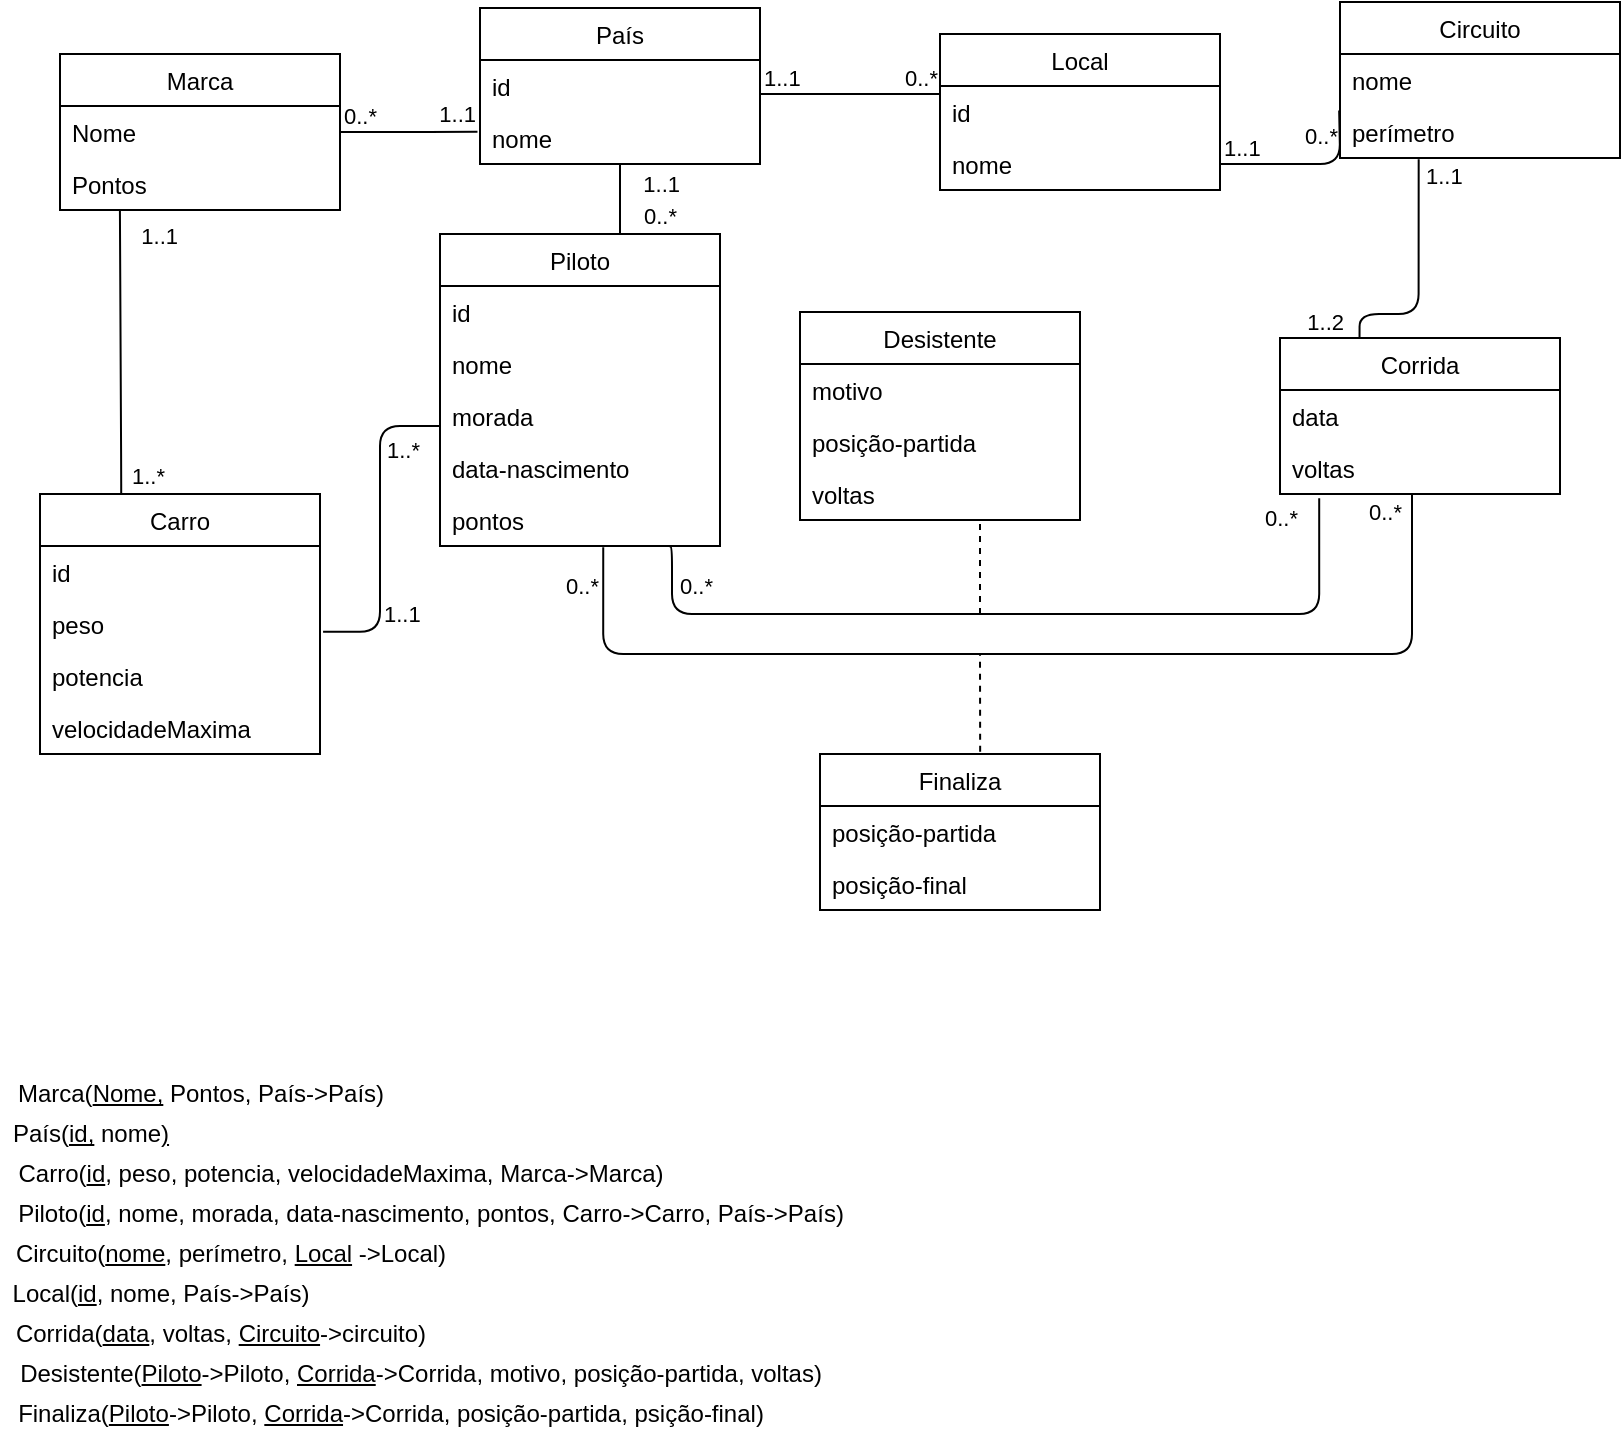 <mxfile version="14.4.2" type="device"><diagram id="gxuJoBvjc8pgliRjBClA" name="Page-1"><mxGraphModel dx="1034" dy="548" grid="1" gridSize="10" guides="1" tooltips="1" connect="1" arrows="1" fold="1" page="1" pageScale="1" pageWidth="827" pageHeight="1169" math="0" shadow="0"><root><mxCell id="0"/><mxCell id="1" parent="0"/><mxCell id="dms7d17xbJE50FTC6UbT-6" value="Carro" style="swimlane;fontStyle=0;childLayout=stackLayout;horizontal=1;startSize=26;fillColor=none;horizontalStack=0;resizeParent=1;resizeParentMax=0;resizeLast=0;collapsible=1;marginBottom=0;" parent="1" vertex="1"><mxGeometry x="30" y="250" width="140" height="130" as="geometry"/></mxCell><mxCell id="GsiH8OnwH4jsx43uezR_-5" value="id" style="text;strokeColor=none;fillColor=none;align=left;verticalAlign=top;spacingLeft=4;spacingRight=4;overflow=hidden;rotatable=0;points=[[0,0.5],[1,0.5]];portConstraint=eastwest;" parent="dms7d17xbJE50FTC6UbT-6" vertex="1"><mxGeometry y="26" width="140" height="26" as="geometry"/></mxCell><mxCell id="dms7d17xbJE50FTC6UbT-7" value="peso" style="text;strokeColor=none;fillColor=none;align=left;verticalAlign=top;spacingLeft=4;spacingRight=4;overflow=hidden;rotatable=0;points=[[0,0.5],[1,0.5]];portConstraint=eastwest;" parent="dms7d17xbJE50FTC6UbT-6" vertex="1"><mxGeometry y="52" width="140" height="26" as="geometry"/></mxCell><mxCell id="dms7d17xbJE50FTC6UbT-8" value="potencia" style="text;strokeColor=none;fillColor=none;align=left;verticalAlign=top;spacingLeft=4;spacingRight=4;overflow=hidden;rotatable=0;points=[[0,0.5],[1,0.5]];portConstraint=eastwest;" parent="dms7d17xbJE50FTC6UbT-6" vertex="1"><mxGeometry y="78" width="140" height="26" as="geometry"/></mxCell><mxCell id="dms7d17xbJE50FTC6UbT-9" value="velocidadeMaxima" style="text;strokeColor=none;fillColor=none;align=left;verticalAlign=top;spacingLeft=4;spacingRight=4;overflow=hidden;rotatable=0;points=[[0,0.5],[1,0.5]];portConstraint=eastwest;" parent="dms7d17xbJE50FTC6UbT-6" vertex="1"><mxGeometry y="104" width="140" height="26" as="geometry"/></mxCell><mxCell id="dms7d17xbJE50FTC6UbT-10" value="Marca" style="swimlane;fontStyle=0;childLayout=stackLayout;horizontal=1;startSize=26;fillColor=none;horizontalStack=0;resizeParent=1;resizeParentMax=0;resizeLast=0;collapsible=1;marginBottom=0;" parent="1" vertex="1"><mxGeometry x="40" y="30" width="140" height="78" as="geometry"/></mxCell><mxCell id="dms7d17xbJE50FTC6UbT-11" value="Nome" style="text;strokeColor=none;fillColor=none;align=left;verticalAlign=top;spacingLeft=4;spacingRight=4;overflow=hidden;rotatable=0;points=[[0,0.5],[1,0.5]];portConstraint=eastwest;" parent="dms7d17xbJE50FTC6UbT-10" vertex="1"><mxGeometry y="26" width="140" height="26" as="geometry"/></mxCell><mxCell id="dms7d17xbJE50FTC6UbT-12" value="Pontos" style="text;strokeColor=none;fillColor=none;align=left;verticalAlign=top;spacingLeft=4;spacingRight=4;overflow=hidden;rotatable=0;points=[[0,0.5],[1,0.5]];portConstraint=eastwest;" parent="dms7d17xbJE50FTC6UbT-10" vertex="1"><mxGeometry y="52" width="140" height="26" as="geometry"/></mxCell><mxCell id="dms7d17xbJE50FTC6UbT-16" value="" style="endArrow=none;html=1;edgeStyle=orthogonalEdgeStyle;exitX=0.29;exitY=-0.003;exitDx=0;exitDy=0;exitPerimeter=0;entryX=0.214;entryY=1.017;entryDx=0;entryDy=0;entryPerimeter=0;" parent="1" source="dms7d17xbJE50FTC6UbT-6" target="dms7d17xbJE50FTC6UbT-12" edge="1"><mxGeometry relative="1" as="geometry"><mxPoint x="330" y="280" as="sourcePoint"/><mxPoint x="70" y="120" as="targetPoint"/><Array as="points"><mxPoint x="71" y="240"/><mxPoint x="70" y="240"/></Array></mxGeometry></mxCell><mxCell id="dms7d17xbJE50FTC6UbT-17" value="1..*" style="edgeLabel;resizable=0;html=1;align=left;verticalAlign=bottom;" parent="dms7d17xbJE50FTC6UbT-16" connectable="0" vertex="1"><mxGeometry x="-1" relative="1" as="geometry"><mxPoint x="3" as="offset"/></mxGeometry></mxCell><mxCell id="dms7d17xbJE50FTC6UbT-18" value="1..1" style="edgeLabel;resizable=0;html=1;align=right;verticalAlign=bottom;" parent="dms7d17xbJE50FTC6UbT-16" connectable="0" vertex="1"><mxGeometry x="1" relative="1" as="geometry"><mxPoint x="30.04" y="21.71" as="offset"/></mxGeometry></mxCell><mxCell id="dms7d17xbJE50FTC6UbT-21" value="Piloto" style="swimlane;fontStyle=0;childLayout=stackLayout;horizontal=1;startSize=26;fillColor=none;horizontalStack=0;resizeParent=1;resizeParentMax=0;resizeLast=0;collapsible=1;marginBottom=0;" parent="1" vertex="1"><mxGeometry x="230" y="120" width="140" height="156" as="geometry"/></mxCell><mxCell id="GsiH8OnwH4jsx43uezR_-7" value="id" style="text;strokeColor=none;fillColor=none;align=left;verticalAlign=top;spacingLeft=4;spacingRight=4;overflow=hidden;rotatable=0;points=[[0,0.5],[1,0.5]];portConstraint=eastwest;" parent="dms7d17xbJE50FTC6UbT-21" vertex="1"><mxGeometry y="26" width="140" height="26" as="geometry"/></mxCell><mxCell id="dms7d17xbJE50FTC6UbT-22" value="nome" style="text;strokeColor=none;fillColor=none;align=left;verticalAlign=top;spacingLeft=4;spacingRight=4;overflow=hidden;rotatable=0;points=[[0,0.5],[1,0.5]];portConstraint=eastwest;" parent="dms7d17xbJE50FTC6UbT-21" vertex="1"><mxGeometry y="52" width="140" height="26" as="geometry"/></mxCell><mxCell id="dms7d17xbJE50FTC6UbT-23" value="morada" style="text;strokeColor=none;fillColor=none;align=left;verticalAlign=top;spacingLeft=4;spacingRight=4;overflow=hidden;rotatable=0;points=[[0,0.5],[1,0.5]];portConstraint=eastwest;" parent="dms7d17xbJE50FTC6UbT-21" vertex="1"><mxGeometry y="78" width="140" height="26" as="geometry"/></mxCell><mxCell id="dms7d17xbJE50FTC6UbT-24" value="data-nascimento" style="text;strokeColor=none;fillColor=none;align=left;verticalAlign=top;spacingLeft=4;spacingRight=4;overflow=hidden;rotatable=0;points=[[0,0.5],[1,0.5]];portConstraint=eastwest;" parent="dms7d17xbJE50FTC6UbT-21" vertex="1"><mxGeometry y="104" width="140" height="26" as="geometry"/></mxCell><mxCell id="dms7d17xbJE50FTC6UbT-25" value="pontos" style="text;strokeColor=none;fillColor=none;align=left;verticalAlign=top;spacingLeft=4;spacingRight=4;overflow=hidden;rotatable=0;points=[[0,0.5],[1,0.5]];portConstraint=eastwest;" parent="dms7d17xbJE50FTC6UbT-21" vertex="1"><mxGeometry y="130" width="140" height="26" as="geometry"/></mxCell><mxCell id="dms7d17xbJE50FTC6UbT-27" value="" style="endArrow=none;html=1;edgeStyle=orthogonalEdgeStyle;exitX=1.011;exitY=0.651;exitDx=0;exitDy=0;exitPerimeter=0;entryX=0;entryY=0.692;entryDx=0;entryDy=0;entryPerimeter=0;" parent="1" source="dms7d17xbJE50FTC6UbT-7" target="dms7d17xbJE50FTC6UbT-23" edge="1"><mxGeometry relative="1" as="geometry"><mxPoint x="170" y="280" as="sourcePoint"/><mxPoint x="330" y="280" as="targetPoint"/></mxGeometry></mxCell><mxCell id="dms7d17xbJE50FTC6UbT-28" value="1..1" style="edgeLabel;resizable=0;html=1;align=left;verticalAlign=bottom;" parent="dms7d17xbJE50FTC6UbT-27" connectable="0" vertex="1"><mxGeometry x="-1" relative="1" as="geometry"><mxPoint x="28.46" as="offset"/></mxGeometry></mxCell><mxCell id="dms7d17xbJE50FTC6UbT-29" value="1..*" style="edgeLabel;resizable=0;html=1;align=right;verticalAlign=bottom;" parent="dms7d17xbJE50FTC6UbT-27" connectable="0" vertex="1"><mxGeometry x="1" relative="1" as="geometry"><mxPoint x="-9.82" y="20.01" as="offset"/></mxGeometry></mxCell><mxCell id="dms7d17xbJE50FTC6UbT-30" value="" style="endArrow=none;html=1;edgeStyle=orthogonalEdgeStyle;exitX=1;exitY=0.5;exitDx=0;exitDy=0;entryX=-0.009;entryY=0.88;entryDx=0;entryDy=0;entryPerimeter=0;" parent="1" source="dms7d17xbJE50FTC6UbT-11" edge="1"><mxGeometry relative="1" as="geometry"><mxPoint x="170" y="210" as="sourcePoint"/><mxPoint x="248.74" y="68.88" as="targetPoint"/></mxGeometry></mxCell><mxCell id="dms7d17xbJE50FTC6UbT-31" value="0..*" style="edgeLabel;resizable=0;html=1;align=left;verticalAlign=bottom;" parent="dms7d17xbJE50FTC6UbT-30" connectable="0" vertex="1"><mxGeometry x="-1" relative="1" as="geometry"/></mxCell><mxCell id="dms7d17xbJE50FTC6UbT-32" value="1..1" style="edgeLabel;resizable=0;html=1;align=right;verticalAlign=bottom;" parent="dms7d17xbJE50FTC6UbT-30" connectable="0" vertex="1"><mxGeometry x="1" relative="1" as="geometry"/></mxCell><mxCell id="dms7d17xbJE50FTC6UbT-33" value="País" style="swimlane;fontStyle=0;childLayout=stackLayout;horizontal=1;startSize=26;fillColor=none;horizontalStack=0;resizeParent=1;resizeParentMax=0;resizeLast=0;collapsible=1;marginBottom=0;" parent="1" vertex="1"><mxGeometry x="250" y="7" width="140" height="78" as="geometry"/></mxCell><mxCell id="72-v6dwPm-n0HkBf1Gx2-1" value="id" style="text;strokeColor=none;fillColor=none;align=left;verticalAlign=top;spacingLeft=4;spacingRight=4;overflow=hidden;rotatable=0;points=[[0,0.5],[1,0.5]];portConstraint=eastwest;" vertex="1" parent="dms7d17xbJE50FTC6UbT-33"><mxGeometry y="26" width="140" height="26" as="geometry"/></mxCell><mxCell id="GsiH8OnwH4jsx43uezR_-3" value="nome" style="text;strokeColor=none;fillColor=none;align=left;verticalAlign=top;spacingLeft=4;spacingRight=4;overflow=hidden;rotatable=0;points=[[0,0.5],[1,0.5]];portConstraint=eastwest;" parent="dms7d17xbJE50FTC6UbT-33" vertex="1"><mxGeometry y="52" width="140" height="26" as="geometry"/></mxCell><mxCell id="dms7d17xbJE50FTC6UbT-37" value="" style="endArrow=none;html=1;edgeStyle=orthogonalEdgeStyle;exitX=0.643;exitY=-0.002;exitDx=0;exitDy=0;exitPerimeter=0;entryX=0.5;entryY=1;entryDx=0;entryDy=0;" parent="1" source="dms7d17xbJE50FTC6UbT-21" edge="1" target="dms7d17xbJE50FTC6UbT-33"><mxGeometry relative="1" as="geometry"><mxPoint x="170" y="140" as="sourcePoint"/><mxPoint x="320" y="90" as="targetPoint"/><Array as="points"/></mxGeometry></mxCell><mxCell id="dms7d17xbJE50FTC6UbT-38" value="0..*" style="edgeLabel;resizable=0;html=1;align=left;verticalAlign=bottom;" parent="dms7d17xbJE50FTC6UbT-37" connectable="0" vertex="1"><mxGeometry x="-1" relative="1" as="geometry"><mxPoint x="9.98" as="offset"/></mxGeometry></mxCell><mxCell id="dms7d17xbJE50FTC6UbT-39" value="1..1" style="edgeLabel;resizable=0;html=1;align=right;verticalAlign=bottom;" parent="dms7d17xbJE50FTC6UbT-37" connectable="0" vertex="1"><mxGeometry x="1" relative="1" as="geometry"><mxPoint x="30" y="17.93" as="offset"/></mxGeometry></mxCell><mxCell id="dms7d17xbJE50FTC6UbT-41" value="Corrida" style="swimlane;fontStyle=0;childLayout=stackLayout;horizontal=1;startSize=26;fillColor=none;horizontalStack=0;resizeParent=1;resizeParentMax=0;resizeLast=0;collapsible=1;marginBottom=0;" parent="1" vertex="1"><mxGeometry x="650" y="172" width="140" height="78" as="geometry"/></mxCell><mxCell id="dms7d17xbJE50FTC6UbT-42" value="data" style="text;strokeColor=none;fillColor=none;align=left;verticalAlign=top;spacingLeft=4;spacingRight=4;overflow=hidden;rotatable=0;points=[[0,0.5],[1,0.5]];portConstraint=eastwest;" parent="dms7d17xbJE50FTC6UbT-41" vertex="1"><mxGeometry y="26" width="140" height="26" as="geometry"/></mxCell><mxCell id="dms7d17xbJE50FTC6UbT-43" value="voltas" style="text;strokeColor=none;fillColor=none;align=left;verticalAlign=top;spacingLeft=4;spacingRight=4;overflow=hidden;rotatable=0;points=[[0,0.5],[1,0.5]];portConstraint=eastwest;" parent="dms7d17xbJE50FTC6UbT-41" vertex="1"><mxGeometry y="52" width="140" height="26" as="geometry"/></mxCell><mxCell id="dms7d17xbJE50FTC6UbT-45" value="" style="endArrow=none;html=1;edgeStyle=orthogonalEdgeStyle;exitX=0.583;exitY=1.023;exitDx=0;exitDy=0;exitPerimeter=0;" parent="1" source="dms7d17xbJE50FTC6UbT-25" target="dms7d17xbJE50FTC6UbT-43" edge="1"><mxGeometry relative="1" as="geometry"><mxPoint x="311" y="290" as="sourcePoint"/><mxPoint x="520" y="210" as="targetPoint"/><Array as="points"><mxPoint x="312" y="330"/><mxPoint x="716" y="330"/></Array></mxGeometry></mxCell><mxCell id="dms7d17xbJE50FTC6UbT-46" value="0..*" style="edgeLabel;resizable=0;html=1;align=left;verticalAlign=bottom;" parent="dms7d17xbJE50FTC6UbT-45" connectable="0" vertex="1"><mxGeometry x="-1" relative="1" as="geometry"><mxPoint x="-20.78" y="28.21" as="offset"/></mxGeometry></mxCell><mxCell id="dms7d17xbJE50FTC6UbT-47" value="0..*" style="edgeLabel;resizable=0;html=1;align=right;verticalAlign=bottom;" parent="dms7d17xbJE50FTC6UbT-45" connectable="0" vertex="1"><mxGeometry x="1" relative="1" as="geometry"><mxPoint x="-5" y="17.89" as="offset"/></mxGeometry></mxCell><mxCell id="dms7d17xbJE50FTC6UbT-49" value="" style="endArrow=none;dashed=1;html=1;exitX=0.572;exitY=-0.015;exitDx=0;exitDy=0;exitPerimeter=0;" parent="1" source="dms7d17xbJE50FTC6UbT-50" edge="1"><mxGeometry width="50" height="50" relative="1" as="geometry"><mxPoint x="500" y="390" as="sourcePoint"/><mxPoint x="500" y="330" as="targetPoint"/></mxGeometry></mxCell><mxCell id="dms7d17xbJE50FTC6UbT-50" value="Finaliza" style="swimlane;fontStyle=0;childLayout=stackLayout;horizontal=1;startSize=26;fillColor=none;horizontalStack=0;resizeParent=1;resizeParentMax=0;resizeLast=0;collapsible=1;marginBottom=0;" parent="1" vertex="1"><mxGeometry x="420" y="380" width="140" height="78" as="geometry"/></mxCell><mxCell id="dms7d17xbJE50FTC6UbT-51" value="posição-partida" style="text;strokeColor=none;fillColor=none;align=left;verticalAlign=top;spacingLeft=4;spacingRight=4;overflow=hidden;rotatable=0;points=[[0,0.5],[1,0.5]];portConstraint=eastwest;" parent="dms7d17xbJE50FTC6UbT-50" vertex="1"><mxGeometry y="26" width="140" height="26" as="geometry"/></mxCell><mxCell id="dms7d17xbJE50FTC6UbT-52" value="posição-final" style="text;strokeColor=none;fillColor=none;align=left;verticalAlign=top;spacingLeft=4;spacingRight=4;overflow=hidden;rotatable=0;points=[[0,0.5],[1,0.5]];portConstraint=eastwest;" parent="dms7d17xbJE50FTC6UbT-50" vertex="1"><mxGeometry y="52" width="140" height="26" as="geometry"/></mxCell><mxCell id="dms7d17xbJE50FTC6UbT-54" value="" style="endArrow=none;html=1;edgeStyle=orthogonalEdgeStyle;entryX=0.14;entryY=1.083;entryDx=0;entryDy=0;entryPerimeter=0;exitX=0.82;exitY=1.011;exitDx=0;exitDy=0;exitPerimeter=0;" parent="1" source="dms7d17xbJE50FTC6UbT-25" target="dms7d17xbJE50FTC6UbT-43" edge="1"><mxGeometry relative="1" as="geometry"><mxPoint x="346" y="290" as="sourcePoint"/><mxPoint x="648" y="230" as="targetPoint"/><Array as="points"><mxPoint x="346" y="276"/><mxPoint x="346" y="310"/><mxPoint x="670" y="310"/></Array></mxGeometry></mxCell><mxCell id="dms7d17xbJE50FTC6UbT-55" value="0..*" style="edgeLabel;resizable=0;html=1;align=left;verticalAlign=bottom;" parent="dms7d17xbJE50FTC6UbT-54" connectable="0" vertex="1"><mxGeometry x="-1" relative="1" as="geometry"><mxPoint x="3.66" y="27.84" as="offset"/></mxGeometry></mxCell><mxCell id="dms7d17xbJE50FTC6UbT-56" value="0..*" style="edgeLabel;resizable=0;html=1;align=right;verticalAlign=bottom;" parent="dms7d17xbJE50FTC6UbT-54" connectable="0" vertex="1"><mxGeometry x="1" relative="1" as="geometry"><mxPoint x="-10" y="18.07" as="offset"/></mxGeometry></mxCell><mxCell id="dms7d17xbJE50FTC6UbT-57" value="" style="endArrow=none;dashed=1;html=1;" parent="1" edge="1"><mxGeometry width="50" height="50" relative="1" as="geometry"><mxPoint x="500" y="310" as="sourcePoint"/><mxPoint x="500" y="263" as="targetPoint"/></mxGeometry></mxCell><mxCell id="dms7d17xbJE50FTC6UbT-58" value="Desistente" style="swimlane;fontStyle=0;childLayout=stackLayout;horizontal=1;startSize=26;fillColor=none;horizontalStack=0;resizeParent=1;resizeParentMax=0;resizeLast=0;collapsible=1;marginBottom=0;" parent="1" vertex="1"><mxGeometry x="410" y="159" width="140" height="104" as="geometry"/></mxCell><mxCell id="dms7d17xbJE50FTC6UbT-59" value="motivo" style="text;strokeColor=none;fillColor=none;align=left;verticalAlign=top;spacingLeft=4;spacingRight=4;overflow=hidden;rotatable=0;points=[[0,0.5],[1,0.5]];portConstraint=eastwest;" parent="dms7d17xbJE50FTC6UbT-58" vertex="1"><mxGeometry y="26" width="140" height="26" as="geometry"/></mxCell><mxCell id="dms7d17xbJE50FTC6UbT-60" value="posição-partida" style="text;strokeColor=none;fillColor=none;align=left;verticalAlign=top;spacingLeft=4;spacingRight=4;overflow=hidden;rotatable=0;points=[[0,0.5],[1,0.5]];portConstraint=eastwest;" parent="dms7d17xbJE50FTC6UbT-58" vertex="1"><mxGeometry y="52" width="140" height="26" as="geometry"/></mxCell><mxCell id="dms7d17xbJE50FTC6UbT-61" value="voltas" style="text;strokeColor=none;fillColor=none;align=left;verticalAlign=top;spacingLeft=4;spacingRight=4;overflow=hidden;rotatable=0;points=[[0,0.5],[1,0.5]];portConstraint=eastwest;" parent="dms7d17xbJE50FTC6UbT-58" vertex="1"><mxGeometry y="78" width="140" height="26" as="geometry"/></mxCell><mxCell id="dms7d17xbJE50FTC6UbT-62" value="Circuito" style="swimlane;fontStyle=0;childLayout=stackLayout;horizontal=1;startSize=26;fillColor=none;horizontalStack=0;resizeParent=1;resizeParentMax=0;resizeLast=0;collapsible=1;marginBottom=0;" parent="1" vertex="1"><mxGeometry x="680" y="4" width="140" height="78" as="geometry"/></mxCell><mxCell id="dms7d17xbJE50FTC6UbT-63" value="nome" style="text;strokeColor=none;fillColor=none;align=left;verticalAlign=top;spacingLeft=4;spacingRight=4;overflow=hidden;rotatable=0;points=[[0,0.5],[1,0.5]];portConstraint=eastwest;" parent="dms7d17xbJE50FTC6UbT-62" vertex="1"><mxGeometry y="26" width="140" height="26" as="geometry"/></mxCell><mxCell id="dms7d17xbJE50FTC6UbT-71" value="perímetro" style="text;strokeColor=none;fillColor=none;align=left;verticalAlign=top;spacingLeft=4;spacingRight=4;overflow=hidden;rotatable=0;points=[[0,0.5],[1,0.5]];portConstraint=eastwest;" parent="dms7d17xbJE50FTC6UbT-62" vertex="1"><mxGeometry y="52" width="140" height="26" as="geometry"/></mxCell><mxCell id="dms7d17xbJE50FTC6UbT-68" value="" style="endArrow=none;html=1;edgeStyle=orthogonalEdgeStyle;" parent="1" edge="1"><mxGeometry relative="1" as="geometry"><mxPoint x="390" y="50" as="sourcePoint"/><mxPoint x="480" y="50" as="targetPoint"/></mxGeometry></mxCell><mxCell id="dms7d17xbJE50FTC6UbT-69" value="1..1" style="edgeLabel;resizable=0;html=1;align=left;verticalAlign=bottom;" parent="dms7d17xbJE50FTC6UbT-68" connectable="0" vertex="1"><mxGeometry x="-1" relative="1" as="geometry"/></mxCell><mxCell id="dms7d17xbJE50FTC6UbT-70" value="0..*" style="edgeLabel;resizable=0;html=1;align=right;verticalAlign=bottom;" parent="dms7d17xbJE50FTC6UbT-68" connectable="0" vertex="1"><mxGeometry x="1" relative="1" as="geometry"><mxPoint x="-1" as="offset"/></mxGeometry></mxCell><mxCell id="dms7d17xbJE50FTC6UbT-72" value="" style="endArrow=none;html=1;edgeStyle=orthogonalEdgeStyle;exitX=0.281;exitY=1.023;exitDx=0;exitDy=0;exitPerimeter=0;entryX=0.284;entryY=0.005;entryDx=0;entryDy=0;entryPerimeter=0;" parent="1" source="dms7d17xbJE50FTC6UbT-71" target="dms7d17xbJE50FTC6UbT-41" edge="1"><mxGeometry relative="1" as="geometry"><mxPoint x="560" y="80" as="sourcePoint"/><mxPoint x="690" y="170" as="targetPoint"/><Array as="points"><mxPoint x="719" y="160"/><mxPoint x="690" y="160"/></Array></mxGeometry></mxCell><mxCell id="dms7d17xbJE50FTC6UbT-73" value="1..1" style="edgeLabel;resizable=0;html=1;align=left;verticalAlign=bottom;" parent="dms7d17xbJE50FTC6UbT-72" connectable="0" vertex="1"><mxGeometry x="-1" relative="1" as="geometry"><mxPoint x="2" y="17.4" as="offset"/></mxGeometry></mxCell><mxCell id="dms7d17xbJE50FTC6UbT-74" value="1..2" style="edgeLabel;resizable=0;html=1;align=right;verticalAlign=bottom;" parent="dms7d17xbJE50FTC6UbT-72" connectable="0" vertex="1"><mxGeometry x="1" relative="1" as="geometry"><mxPoint x="-7" as="offset"/></mxGeometry></mxCell><mxCell id="GsiH8OnwH4jsx43uezR_-1" value="Marca(&lt;u&gt;Nome,&lt;/u&gt;&amp;nbsp;Pontos, País-&amp;gt;País)" style="text;html=1;align=center;verticalAlign=middle;resizable=0;points=[];autosize=1;" parent="1" vertex="1"><mxGeometry x="10" y="540" width="200" height="20" as="geometry"/></mxCell><mxCell id="GsiH8OnwH4jsx43uezR_-2" value="País(&lt;u&gt;id,&lt;/u&gt;&amp;nbsp;nome&lt;u&gt;)&lt;/u&gt;" style="text;html=1;align=center;verticalAlign=middle;resizable=0;points=[];autosize=1;" parent="1" vertex="1"><mxGeometry x="10" y="560" width="90" height="20" as="geometry"/></mxCell><mxCell id="GsiH8OnwH4jsx43uezR_-4" value="Carro(&lt;u&gt;id&lt;/u&gt;, peso, potencia, velocidadeMaxima, Marca-&amp;gt;Marca)" style="text;html=1;align=center;verticalAlign=middle;resizable=0;points=[];autosize=1;" parent="1" vertex="1"><mxGeometry x="10" y="580" width="340" height="20" as="geometry"/></mxCell><mxCell id="GsiH8OnwH4jsx43uezR_-6" value="Piloto(&lt;u&gt;id&lt;/u&gt;, nome, morada, data-nascimento, pontos, Carro-&amp;gt;Carro, País-&amp;gt;País)" style="text;html=1;align=center;verticalAlign=middle;resizable=0;points=[];autosize=1;" parent="1" vertex="1"><mxGeometry x="10" y="600" width="430" height="20" as="geometry"/></mxCell><mxCell id="GsiH8OnwH4jsx43uezR_-8" value="Circuito(&lt;u&gt;nome&lt;/u&gt;,&amp;nbsp;perímetro, &lt;u&gt;Local&lt;/u&gt;&amp;nbsp;-&amp;gt;Local)" style="text;html=1;align=center;verticalAlign=middle;resizable=0;points=[];autosize=1;" parent="1" vertex="1"><mxGeometry x="10" y="620" width="230" height="20" as="geometry"/></mxCell><mxCell id="GsiH8OnwH4jsx43uezR_-9" value="Local" style="swimlane;fontStyle=0;childLayout=stackLayout;horizontal=1;startSize=26;fillColor=none;horizontalStack=0;resizeParent=1;resizeParentMax=0;resizeLast=0;collapsible=1;marginBottom=0;" parent="1" vertex="1"><mxGeometry x="480" y="20" width="140" height="78" as="geometry"/></mxCell><mxCell id="72-v6dwPm-n0HkBf1Gx2-2" value="id" style="text;strokeColor=none;fillColor=none;align=left;verticalAlign=top;spacingLeft=4;spacingRight=4;overflow=hidden;rotatable=0;points=[[0,0.5],[1,0.5]];portConstraint=eastwest;" vertex="1" parent="GsiH8OnwH4jsx43uezR_-9"><mxGeometry y="26" width="140" height="26" as="geometry"/></mxCell><mxCell id="GsiH8OnwH4jsx43uezR_-10" value="nome" style="text;strokeColor=none;fillColor=none;align=left;verticalAlign=top;spacingLeft=4;spacingRight=4;overflow=hidden;rotatable=0;points=[[0,0.5],[1,0.5]];portConstraint=eastwest;" parent="GsiH8OnwH4jsx43uezR_-9" vertex="1"><mxGeometry y="52" width="140" height="26" as="geometry"/></mxCell><mxCell id="GsiH8OnwH4jsx43uezR_-13" value="" style="endArrow=none;html=1;edgeStyle=orthogonalEdgeStyle;exitX=1;exitY=0.5;exitDx=0;exitDy=0;entryX=-0.003;entryY=0.085;entryDx=0;entryDy=0;entryPerimeter=0;" parent="1" source="GsiH8OnwH4jsx43uezR_-10" edge="1"><mxGeometry relative="1" as="geometry"><mxPoint x="500" y="130" as="sourcePoint"/><mxPoint x="679.58" y="58.21" as="targetPoint"/></mxGeometry></mxCell><mxCell id="GsiH8OnwH4jsx43uezR_-14" value="1..1" style="edgeLabel;resizable=0;html=1;align=left;verticalAlign=bottom;" parent="GsiH8OnwH4jsx43uezR_-13" connectable="0" vertex="1"><mxGeometry x="-1" relative="1" as="geometry"/></mxCell><mxCell id="GsiH8OnwH4jsx43uezR_-15" value="0..*" style="edgeLabel;resizable=0;html=1;align=right;verticalAlign=bottom;" parent="GsiH8OnwH4jsx43uezR_-13" connectable="0" vertex="1"><mxGeometry x="1" relative="1" as="geometry"><mxPoint y="21.79" as="offset"/></mxGeometry></mxCell><mxCell id="GsiH8OnwH4jsx43uezR_-16" value="Local(&lt;u&gt;id&lt;/u&gt;, nome, País-&amp;gt;País)" style="text;html=1;align=center;verticalAlign=middle;resizable=0;points=[];autosize=1;" parent="1" vertex="1"><mxGeometry x="10" y="640" width="160" height="20" as="geometry"/></mxCell><mxCell id="GsiH8OnwH4jsx43uezR_-17" value="Corrida(&lt;u&gt;data&lt;/u&gt;, voltas, &lt;u&gt;Circuito&lt;/u&gt;-&amp;gt;circuito)" style="text;html=1;align=center;verticalAlign=middle;resizable=0;points=[];autosize=1;" parent="1" vertex="1"><mxGeometry x="10" y="660" width="220" height="20" as="geometry"/></mxCell><mxCell id="GsiH8OnwH4jsx43uezR_-20" value="Desistente(&lt;u&gt;Piloto&lt;/u&gt;-&amp;gt;Piloto, &lt;u&gt;Corrida&lt;/u&gt;-&amp;gt;Corrida, motivo, posição-partida, voltas)" style="text;html=1;align=center;verticalAlign=middle;resizable=0;points=[];autosize=1;" parent="1" vertex="1"><mxGeometry x="10" y="680" width="420" height="20" as="geometry"/></mxCell><mxCell id="GsiH8OnwH4jsx43uezR_-21" value="Finaliza(&lt;u&gt;Piloto&lt;/u&gt;-&amp;gt;Piloto, &lt;u&gt;Corrida&lt;/u&gt;-&amp;gt;Corrida, posição-partida, psição-final)" style="text;html=1;align=center;verticalAlign=middle;resizable=0;points=[];autosize=1;" parent="1" vertex="1"><mxGeometry x="10" y="700" width="390" height="20" as="geometry"/></mxCell></root></mxGraphModel></diagram></mxfile>